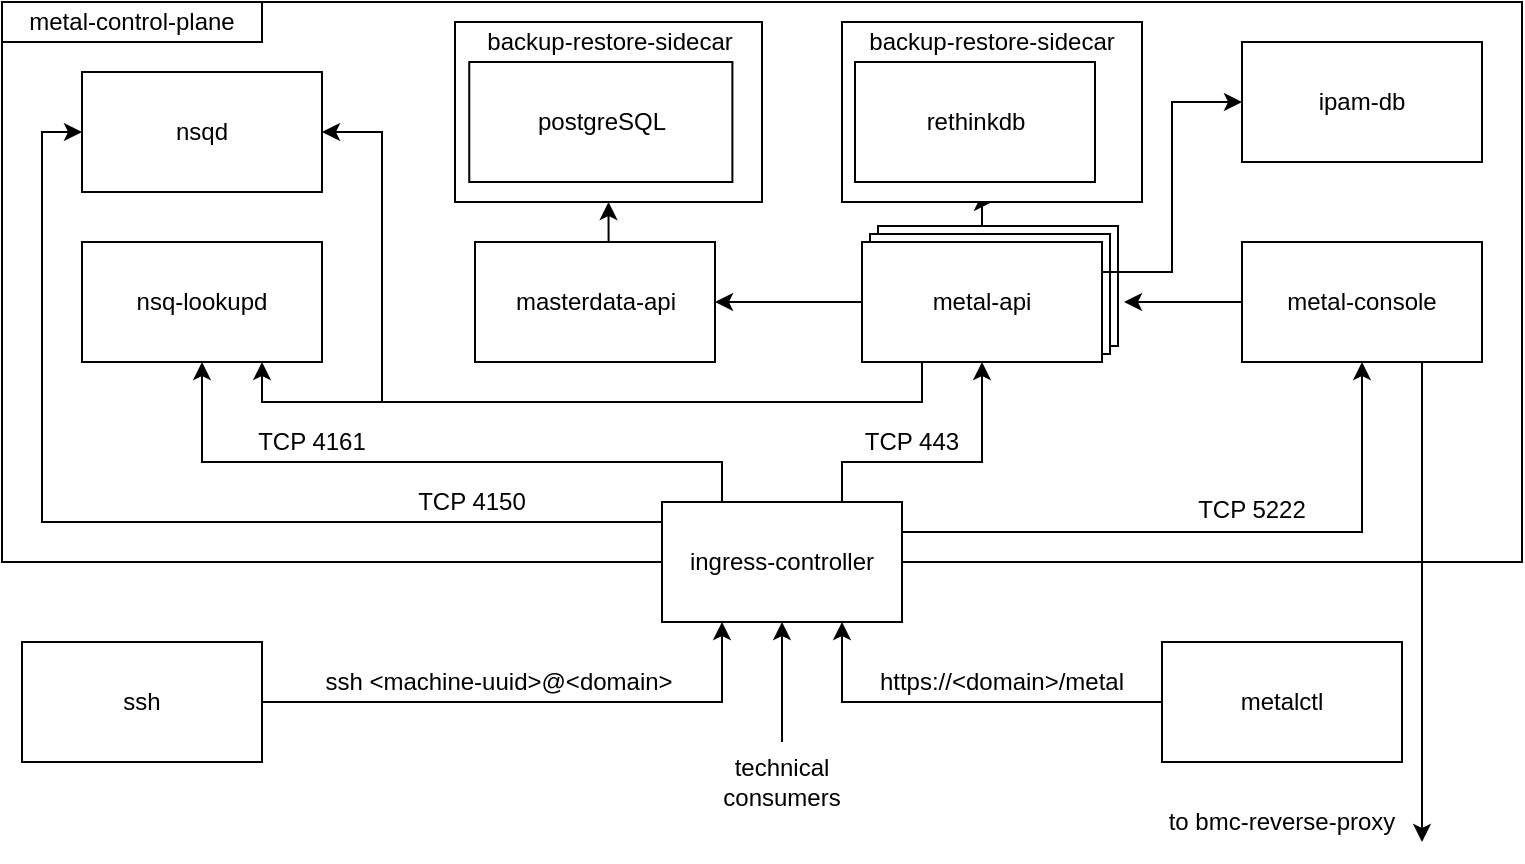 <mxfile pages="4">
    <diagram id="6hGFLwfOUW9BJ-s0fimq" name="metal-control-plane">
        <mxGraphModel dx="977" dy="477" grid="1" gridSize="10" guides="1" tooltips="1" connect="1" arrows="1" fold="1" page="1" pageScale="1" pageWidth="827" pageHeight="1169" math="0" shadow="0">
            <root>
                <mxCell id="0"/>
                <mxCell id="1" parent="0"/>
                <mxCell id="2" value="" style="rounded=0;whiteSpace=wrap;html=1;strokeColor=#000000;" parent="1" vertex="1">
                    <mxGeometry y="40" width="760" height="280" as="geometry"/>
                </mxCell>
                <mxCell id="3" value="metal-control-plane" style="text;html=1;strokeColor=#000000;fillColor=none;align=center;verticalAlign=middle;whiteSpace=wrap;rounded=0;" parent="1" vertex="1">
                    <mxGeometry y="40" width="130" height="20" as="geometry"/>
                </mxCell>
                <mxCell id="26" style="edgeStyle=orthogonalEdgeStyle;rounded=0;orthogonalLoop=1;jettySize=auto;html=1;exitX=0;exitY=0.5;exitDx=0;exitDy=0;entryX=1;entryY=0.5;entryDx=0;entryDy=0;" parent="1" source="4" target="9" edge="1">
                    <mxGeometry relative="1" as="geometry"/>
                </mxCell>
                <mxCell id="28" style="edgeStyle=orthogonalEdgeStyle;rounded=0;orthogonalLoop=1;jettySize=auto;html=1;entryX=0.5;entryY=1;entryDx=0;entryDy=0;" parent="1" source="4" target="13" edge="1">
                    <mxGeometry relative="1" as="geometry"/>
                </mxCell>
                <mxCell id="53" style="edgeStyle=orthogonalEdgeStyle;rounded=0;orthogonalLoop=1;jettySize=auto;html=1;exitX=0.25;exitY=1;exitDx=0;exitDy=0;entryX=0.75;entryY=1;entryDx=0;entryDy=0;" parent="1" source="4" target="8" edge="1">
                    <mxGeometry relative="1" as="geometry"/>
                </mxCell>
                <mxCell id="54" style="edgeStyle=orthogonalEdgeStyle;rounded=0;orthogonalLoop=1;jettySize=auto;html=1;exitX=0.25;exitY=1;exitDx=0;exitDy=0;entryX=1;entryY=0.5;entryDx=0;entryDy=0;" parent="1" source="4" target="7" edge="1">
                    <mxGeometry relative="1" as="geometry">
                        <Array as="points">
                            <mxPoint x="460" y="240"/>
                            <mxPoint x="190" y="240"/>
                            <mxPoint x="190" y="105"/>
                        </Array>
                    </mxGeometry>
                </mxCell>
                <mxCell id="7" value="nsqd" style="rounded=0;whiteSpace=wrap;html=1;strokeColor=#000000;" parent="1" vertex="1">
                    <mxGeometry x="40" y="75" width="120" height="60" as="geometry"/>
                </mxCell>
                <mxCell id="8" value="nsq-lookupd" style="rounded=0;whiteSpace=wrap;html=1;strokeColor=#000000;" parent="1" vertex="1">
                    <mxGeometry x="40" y="160" width="120" height="60" as="geometry"/>
                </mxCell>
                <mxCell id="27" style="edgeStyle=orthogonalEdgeStyle;rounded=0;orthogonalLoop=1;jettySize=auto;html=1;exitX=0.5;exitY=0;exitDx=0;exitDy=0;entryX=0.5;entryY=1;entryDx=0;entryDy=0;" parent="1" source="9" target="15" edge="1">
                    <mxGeometry relative="1" as="geometry"/>
                </mxCell>
                <mxCell id="9" value="masterdata-api" style="rounded=0;whiteSpace=wrap;html=1;strokeColor=#000000;" parent="1" vertex="1">
                    <mxGeometry x="236.5" y="160" width="120" height="60" as="geometry"/>
                </mxCell>
                <mxCell id="29" style="edgeStyle=orthogonalEdgeStyle;rounded=0;orthogonalLoop=1;jettySize=auto;html=1;" parent="1" source="11" edge="1">
                    <mxGeometry relative="1" as="geometry">
                        <mxPoint x="561" y="190" as="targetPoint"/>
                    </mxGeometry>
                </mxCell>
                <mxCell id="43" style="edgeStyle=orthogonalEdgeStyle;rounded=0;orthogonalLoop=1;jettySize=auto;html=1;exitX=0.75;exitY=1;exitDx=0;exitDy=0;" parent="1" source="11" edge="1">
                    <mxGeometry relative="1" as="geometry">
                        <mxPoint x="710" y="460" as="targetPoint"/>
                    </mxGeometry>
                </mxCell>
                <mxCell id="11" value="metal-console" style="rounded=0;whiteSpace=wrap;html=1;strokeColor=#000000;" parent="1" vertex="1">
                    <mxGeometry x="620" y="160" width="120" height="60" as="geometry"/>
                </mxCell>
                <mxCell id="18" value="" style="group" parent="1" vertex="1" connectable="0">
                    <mxGeometry x="420" y="60" width="150" height="90" as="geometry"/>
                </mxCell>
                <mxCell id="13" value="" style="rounded=0;whiteSpace=wrap;html=1;strokeColor=#000000;" parent="18" vertex="1">
                    <mxGeometry y="-10" width="150" height="90" as="geometry"/>
                </mxCell>
                <mxCell id="14" value="backup-restore-sidecar" style="text;html=1;strokeColor=none;fillColor=none;align=center;verticalAlign=middle;whiteSpace=wrap;rounded=0;" parent="18" vertex="1">
                    <mxGeometry y="-10" width="150" height="20" as="geometry"/>
                </mxCell>
                <mxCell id="5" value="rethinkdb" style="rounded=0;whiteSpace=wrap;html=1;strokeColor=#000000;" parent="18" vertex="1">
                    <mxGeometry x="6.5" y="10" width="120" height="60" as="geometry"/>
                </mxCell>
                <mxCell id="19" value="" style="group" parent="1" vertex="1" connectable="0">
                    <mxGeometry x="226.5" y="60" width="153.5" height="90" as="geometry"/>
                </mxCell>
                <mxCell id="15" value="" style="rounded=0;whiteSpace=wrap;html=1;strokeColor=#000000;" parent="19" vertex="1">
                    <mxGeometry y="-10" width="153.5" height="90" as="geometry"/>
                </mxCell>
                <mxCell id="16" value="backup-restore-sidecar" style="text;html=1;strokeColor=none;fillColor=none;align=center;verticalAlign=middle;whiteSpace=wrap;rounded=0;" parent="19" vertex="1">
                    <mxGeometry y="-10" width="153.5" height="20" as="geometry"/>
                </mxCell>
                <mxCell id="17" value="postgreSQL" style="rounded=0;whiteSpace=wrap;html=1;strokeColor=#000000;" parent="19" vertex="1">
                    <mxGeometry x="7.127" y="10" width="131.571" height="60" as="geometry"/>
                </mxCell>
                <mxCell id="25" style="edgeStyle=orthogonalEdgeStyle;rounded=0;orthogonalLoop=1;jettySize=auto;html=1;entryX=0;entryY=0.5;entryDx=0;entryDy=0;" parent="1" source="20" target="7" edge="1">
                    <mxGeometry relative="1" as="geometry">
                        <Array as="points">
                            <mxPoint x="20" y="300"/>
                            <mxPoint x="20" y="105"/>
                        </Array>
                    </mxGeometry>
                </mxCell>
                <mxCell id="31" style="edgeStyle=orthogonalEdgeStyle;rounded=0;orthogonalLoop=1;jettySize=auto;html=1;exitX=0.25;exitY=0;exitDx=0;exitDy=0;entryX=0.5;entryY=1;entryDx=0;entryDy=0;" parent="1" source="20" target="8" edge="1">
                    <mxGeometry relative="1" as="geometry">
                        <Array as="points">
                            <mxPoint x="360" y="270"/>
                            <mxPoint x="100" y="270"/>
                        </Array>
                    </mxGeometry>
                </mxCell>
                <mxCell id="32" style="edgeStyle=orthogonalEdgeStyle;rounded=0;orthogonalLoop=1;jettySize=auto;html=1;exitX=1;exitY=0.25;exitDx=0;exitDy=0;entryX=0.5;entryY=1;entryDx=0;entryDy=0;" parent="1" source="20" target="11" edge="1">
                    <mxGeometry relative="1" as="geometry">
                        <Array as="points">
                            <mxPoint x="680" y="305"/>
                        </Array>
                    </mxGeometry>
                </mxCell>
                <mxCell id="61" style="edgeStyle=orthogonalEdgeStyle;rounded=0;orthogonalLoop=1;jettySize=auto;html=1;exitX=0.75;exitY=0;exitDx=0;exitDy=0;" parent="1" source="20" target="4" edge="1">
                    <mxGeometry relative="1" as="geometry">
                        <Array as="points">
                            <mxPoint x="420" y="270"/>
                            <mxPoint x="490" y="270"/>
                        </Array>
                    </mxGeometry>
                </mxCell>
                <mxCell id="20" value="ingress-controller" style="rounded=0;whiteSpace=wrap;html=1;strokeColor=#000000;" parent="1" vertex="1">
                    <mxGeometry x="330" y="290" width="120" height="60" as="geometry"/>
                </mxCell>
                <mxCell id="37" style="edgeStyle=orthogonalEdgeStyle;rounded=0;orthogonalLoop=1;jettySize=auto;html=1;entryX=0.75;entryY=1;entryDx=0;entryDy=0;" parent="1" source="35" target="20" edge="1">
                    <mxGeometry relative="1" as="geometry"/>
                </mxCell>
                <mxCell id="35" value="metalctl" style="rounded=0;whiteSpace=wrap;html=1;strokeColor=#000000;" parent="1" vertex="1">
                    <mxGeometry x="580" y="360" width="120" height="60" as="geometry"/>
                </mxCell>
                <mxCell id="42" style="edgeStyle=orthogonalEdgeStyle;rounded=0;orthogonalLoop=1;jettySize=auto;html=1;entryX=0.5;entryY=1;entryDx=0;entryDy=0;" parent="1" source="39" target="20" edge="1">
                    <mxGeometry relative="1" as="geometry"/>
                </mxCell>
                <mxCell id="39" value="technical consumers" style="text;html=1;strokeColor=none;fillColor=none;align=center;verticalAlign=middle;whiteSpace=wrap;rounded=0;" parent="1" vertex="1">
                    <mxGeometry x="350" y="410" width="80" height="40" as="geometry"/>
                </mxCell>
                <mxCell id="44" value="to bmc-reverse-proxy" style="text;html=1;strokeColor=none;fillColor=none;align=center;verticalAlign=middle;whiteSpace=wrap;rounded=0;" parent="1" vertex="1">
                    <mxGeometry x="565" y="430" width="150" height="40" as="geometry"/>
                </mxCell>
                <mxCell id="45" value="TCP 4150" style="text;html=1;strokeColor=none;fillColor=none;align=center;verticalAlign=middle;whiteSpace=wrap;rounded=0;" parent="1" vertex="1">
                    <mxGeometry x="200" y="280" width="70" height="20" as="geometry"/>
                </mxCell>
                <mxCell id="48" value="TCP 4161" style="text;html=1;strokeColor=none;fillColor=none;align=center;verticalAlign=middle;whiteSpace=wrap;rounded=0;" parent="1" vertex="1">
                    <mxGeometry x="120" y="250" width="70" height="20" as="geometry"/>
                </mxCell>
                <mxCell id="49" value="TCP 443" style="text;html=1;strokeColor=none;fillColor=none;align=center;verticalAlign=middle;whiteSpace=wrap;rounded=0;" parent="1" vertex="1">
                    <mxGeometry x="420" y="250" width="70" height="20" as="geometry"/>
                </mxCell>
                <mxCell id="50" value="TCP 5222" style="text;html=1;strokeColor=none;fillColor=none;align=center;verticalAlign=middle;whiteSpace=wrap;rounded=0;" parent="1" vertex="1">
                    <mxGeometry x="590" y="284" width="70" height="20" as="geometry"/>
                </mxCell>
                <mxCell id="52" value="https://&amp;lt;domain&amp;gt;/metal" style="text;html=1;strokeColor=none;fillColor=none;align=center;verticalAlign=middle;whiteSpace=wrap;rounded=0;" parent="1" vertex="1">
                    <mxGeometry x="420" y="370" width="160" height="20" as="geometry"/>
                </mxCell>
                <mxCell id="58" value="metal-api" style="rounded=0;whiteSpace=wrap;html=1;strokeColor=#000000;" parent="1" vertex="1">
                    <mxGeometry x="438" y="152" width="120" height="60" as="geometry"/>
                </mxCell>
                <mxCell id="57" value="metal-api" style="rounded=0;whiteSpace=wrap;html=1;strokeColor=#000000;" parent="1" vertex="1">
                    <mxGeometry x="434" y="156" width="120" height="60" as="geometry"/>
                </mxCell>
                <mxCell id="66" style="edgeStyle=orthogonalEdgeStyle;rounded=0;orthogonalLoop=1;jettySize=auto;html=1;entryX=0;entryY=0.5;entryDx=0;entryDy=0;exitX=1;exitY=0.25;exitDx=0;exitDy=0;" edge="1" parent="1" source="4" target="65">
                    <mxGeometry relative="1" as="geometry"/>
                </mxCell>
                <mxCell id="4" value="metal-api" style="rounded=0;whiteSpace=wrap;html=1;strokeColor=#000000;" parent="1" vertex="1">
                    <mxGeometry x="430" y="160" width="120" height="60" as="geometry"/>
                </mxCell>
                <mxCell id="62" value="ssh &amp;lt;machine-uuid&amp;gt;@&amp;lt;domain&amp;gt;" style="text;html=1;strokeColor=none;fillColor=none;align=center;verticalAlign=middle;whiteSpace=wrap;rounded=0;" parent="1" vertex="1">
                    <mxGeometry x="140" y="370" width="217" height="20" as="geometry"/>
                </mxCell>
                <mxCell id="64" style="edgeStyle=orthogonalEdgeStyle;rounded=0;orthogonalLoop=1;jettySize=auto;html=1;entryX=0.25;entryY=1;entryDx=0;entryDy=0;" parent="1" source="63" target="20" edge="1">
                    <mxGeometry relative="1" as="geometry">
                        <mxPoint x="360" y="360" as="targetPoint"/>
                    </mxGeometry>
                </mxCell>
                <mxCell id="63" value="ssh" style="rounded=0;whiteSpace=wrap;html=1;strokeColor=#000000;" parent="1" vertex="1">
                    <mxGeometry x="10" y="360" width="120" height="60" as="geometry"/>
                </mxCell>
                <mxCell id="65" value="ipam-db" style="rounded=0;whiteSpace=wrap;html=1;strokeColor=#000000;" vertex="1" parent="1">
                    <mxGeometry x="620" y="60" width="120" height="60" as="geometry"/>
                </mxCell>
            </root>
        </mxGraphModel>
    </diagram>
    <diagram id="VyUhV91vSTbIGTij3O5A" name="partition">
        <mxGraphModel dx="1058" dy="566" grid="1" gridSize="10" guides="1" tooltips="1" connect="1" arrows="1" fold="1" page="1" pageScale="1" pageWidth="850" pageHeight="1100" math="0" shadow="0">
            <root>
                <mxCell id="ywvj-Q7v-2G2Xc7QTIPs-0"/>
                <mxCell id="ywvj-Q7v-2G2Xc7QTIPs-1" parent="ywvj-Q7v-2G2Xc7QTIPs-0"/>
                <mxCell id="RNizIJwNJn94aZfxMkWT-1" value="" style="group" parent="ywvj-Q7v-2G2Xc7QTIPs-1" vertex="1" connectable="0">
                    <mxGeometry x="70" y="70" width="750" height="400" as="geometry"/>
                </mxCell>
                <mxCell id="WANYojdtdZmS-SHt-bUm-0" value="" style="rounded=0;whiteSpace=wrap;html=1;strokeColor=#000000;" parent="RNizIJwNJn94aZfxMkWT-1" vertex="1">
                    <mxGeometry width="750" height="400" as="geometry"/>
                </mxCell>
                <mxCell id="WANYojdtdZmS-SHt-bUm-1" value="partition" style="text;html=1;strokeColor=#000000;fillColor=none;align=center;verticalAlign=middle;whiteSpace=wrap;rounded=0;" parent="RNizIJwNJn94aZfxMkWT-1" vertex="1">
                    <mxGeometry width="116.071" height="20" as="geometry"/>
                </mxCell>
                <mxCell id="jLyoH8peMiYaMSglB3xI-24" value="" style="rounded=0;whiteSpace=wrap;html=1;strokeColor=#000000;" parent="RNizIJwNJn94aZfxMkWT-1" vertex="1">
                    <mxGeometry x="40" y="60" width="194.29" height="224.211" as="geometry"/>
                </mxCell>
                <mxCell id="jLyoH8peMiYaMSglB3xI-47" value="" style="rounded=0;whiteSpace=wrap;html=1;strokeColor=#000000;" parent="RNizIJwNJn94aZfxMkWT-1" vertex="1">
                    <mxGeometry x="30" y="70" width="195.36" height="224.737" as="geometry"/>
                </mxCell>
                <mxCell id="jLyoH8peMiYaMSglB3xI-48" value="management server" style="text;html=1;strokeColor=#000000;fillColor=none;align=center;verticalAlign=middle;whiteSpace=wrap;rounded=0;" parent="RNizIJwNJn94aZfxMkWT-1" vertex="1">
                    <mxGeometry x="30" y="70" width="125" height="20" as="geometry"/>
                </mxCell>
                <mxCell id="jLyoH8peMiYaMSglB3xI-100" style="edgeStyle=orthogonalEdgeStyle;rounded=0;orthogonalLoop=1;jettySize=auto;html=1;exitX=0.5;exitY=1;exitDx=0;exitDy=0;entryX=0.5;entryY=0;entryDx=0;entryDy=0;" parent="RNizIJwNJn94aZfxMkWT-1" source="jLyoH8peMiYaMSglB3xI-49" target="jLyoH8peMiYaMSglB3xI-50" edge="1">
                    <mxGeometry relative="1" as="geometry"/>
                </mxCell>
                <mxCell id="jLyoH8peMiYaMSglB3xI-49" value="bmc-reverse-proxy" style="rounded=0;whiteSpace=wrap;html=1;strokeColor=#000000;" parent="RNizIJwNJn94aZfxMkWT-1" vertex="1">
                    <mxGeometry x="41.43" y="100" width="128.57" height="30" as="geometry"/>
                </mxCell>
                <mxCell id="jLyoH8peMiYaMSglB3xI-50" value="bmc-proxy" style="rounded=0;whiteSpace=wrap;html=1;strokeColor=#000000;" parent="RNizIJwNJn94aZfxMkWT-1" vertex="1">
                    <mxGeometry x="40" y="150" width="130" height="30" as="geometry"/>
                </mxCell>
                <mxCell id="jLyoH8peMiYaMSglB3xI-51" value="bmc-catcher" style="rounded=0;whiteSpace=wrap;html=1;strokeColor=#000000;" parent="RNizIJwNJn94aZfxMkWT-1" vertex="1">
                    <mxGeometry x="41.43" y="200" width="128.57" height="30" as="geometry"/>
                </mxCell>
                <mxCell id="jLyoH8peMiYaMSglB3xI-52" value="image-cache" style="rounded=0;whiteSpace=wrap;html=1;strokeColor=#000000;" parent="RNizIJwNJn94aZfxMkWT-1" vertex="1">
                    <mxGeometry x="41.43" y="254.211" width="128.57" height="30" as="geometry"/>
                </mxCell>
                <mxCell id="jLyoH8peMiYaMSglB3xI-72" value="" style="rounded=0;whiteSpace=wrap;html=1;strokeColor=#000000;" parent="RNizIJwNJn94aZfxMkWT-1" vertex="1">
                    <mxGeometry x="579.997" y="110" width="125" height="100" as="geometry"/>
                </mxCell>
                <mxCell id="jLyoH8peMiYaMSglB3xI-77" value="" style="group" parent="RNizIJwNJn94aZfxMkWT-1" vertex="1" connectable="0">
                    <mxGeometry x="321.429" y="10" width="130" height="170" as="geometry"/>
                </mxCell>
                <mxCell id="RNizIJwNJn94aZfxMkWT-2" value="" style="rounded=0;whiteSpace=wrap;html=1;strokeColor=#000000;" parent="jLyoH8peMiYaMSglB3xI-77" vertex="1">
                    <mxGeometry width="130" height="170" as="geometry"/>
                </mxCell>
                <mxCell id="RNizIJwNJn94aZfxMkWT-3" value="leaf 01" style="text;html=1;strokeColor=#000000;fillColor=none;align=center;verticalAlign=middle;whiteSpace=wrap;rounded=0;" parent="jLyoH8peMiYaMSglB3xI-77" vertex="1">
                    <mxGeometry width="71.429" height="20" as="geometry"/>
                </mxCell>
                <mxCell id="jLyoH8peMiYaMSglB3xI-0" value="metal-core" style="rounded=0;whiteSpace=wrap;html=1;strokeColor=#000000;" parent="jLyoH8peMiYaMSglB3xI-77" vertex="1">
                    <mxGeometry x="8.929" y="30" width="107.143" height="60" as="geometry"/>
                </mxCell>
                <mxCell id="jLyoH8peMiYaMSglB3xI-2" value="pixiecore" style="rounded=0;whiteSpace=wrap;html=1;strokeColor=#000000;" parent="jLyoH8peMiYaMSglB3xI-77" vertex="1">
                    <mxGeometry x="8.929" y="100" width="107.143" height="60" as="geometry"/>
                </mxCell>
                <mxCell id="jLyoH8peMiYaMSglB3xI-78" value="" style="group" parent="RNizIJwNJn94aZfxMkWT-1" vertex="1" connectable="0">
                    <mxGeometry x="321.429" y="190" width="130" height="170" as="geometry"/>
                </mxCell>
                <mxCell id="jLyoH8peMiYaMSglB3xI-7" value="" style="rounded=0;whiteSpace=wrap;html=1;strokeColor=#000000;" parent="jLyoH8peMiYaMSglB3xI-78" vertex="1">
                    <mxGeometry width="130" height="170" as="geometry"/>
                </mxCell>
                <mxCell id="jLyoH8peMiYaMSglB3xI-8" value="leaf 02" style="text;html=1;strokeColor=#000000;fillColor=none;align=center;verticalAlign=middle;whiteSpace=wrap;rounded=0;" parent="jLyoH8peMiYaMSglB3xI-78" vertex="1">
                    <mxGeometry width="71.429" height="20" as="geometry"/>
                </mxCell>
                <mxCell id="jLyoH8peMiYaMSglB3xI-9" value="metal-core" style="rounded=0;whiteSpace=wrap;html=1;strokeColor=#000000;" parent="jLyoH8peMiYaMSglB3xI-78" vertex="1">
                    <mxGeometry x="8.929" y="30" width="107.143" height="60" as="geometry"/>
                </mxCell>
                <mxCell id="jLyoH8peMiYaMSglB3xI-10" value="pixiecore" style="rounded=0;whiteSpace=wrap;html=1;strokeColor=#000000;" parent="jLyoH8peMiYaMSglB3xI-78" vertex="1">
                    <mxGeometry x="8.929" y="100" width="107.143" height="60" as="geometry"/>
                </mxCell>
                <mxCell id="jLyoH8peMiYaMSglB3xI-79" value="" style="rounded=0;whiteSpace=wrap;html=1;strokeColor=#000000;" parent="ywvj-Q7v-2G2Xc7QTIPs-1" vertex="1">
                    <mxGeometry x="660" y="190" width="140" height="100" as="geometry"/>
                </mxCell>
                <mxCell id="jLyoH8peMiYaMSglB3xI-81" value="metal-hammer" style="rounded=0;whiteSpace=wrap;html=1;strokeColor=#000000;" parent="ywvj-Q7v-2G2Xc7QTIPs-1" vertex="1">
                    <mxGeometry x="670" y="220" width="120" height="60" as="geometry"/>
                </mxCell>
                <mxCell id="jLyoH8peMiYaMSglB3xI-82" value="" style="rounded=0;whiteSpace=wrap;html=1;strokeColor=#000000;" parent="ywvj-Q7v-2G2Xc7QTIPs-1" vertex="1">
                    <mxGeometry x="670" y="200" width="140" height="100" as="geometry"/>
                </mxCell>
                <mxCell id="jLyoH8peMiYaMSglB3xI-83" value="machine" style="text;html=1;strokeColor=#000000;fillColor=none;align=center;verticalAlign=middle;whiteSpace=wrap;rounded=0;" parent="ywvj-Q7v-2G2Xc7QTIPs-1" vertex="1">
                    <mxGeometry x="670" y="200" width="80" height="20" as="geometry"/>
                </mxCell>
                <mxCell id="jLyoH8peMiYaMSglB3xI-94" style="edgeStyle=orthogonalEdgeStyle;rounded=0;orthogonalLoop=1;jettySize=auto;html=1;exitX=0;exitY=0.25;exitDx=0;exitDy=0;entryX=1;entryY=0.5;entryDx=0;entryDy=0;" parent="ywvj-Q7v-2G2Xc7QTIPs-1" source="jLyoH8peMiYaMSglB3xI-84" target="jLyoH8peMiYaMSglB3xI-0" edge="1">
                    <mxGeometry relative="1" as="geometry"/>
                </mxCell>
                <mxCell id="jLyoH8peMiYaMSglB3xI-96" style="edgeStyle=orthogonalEdgeStyle;rounded=0;orthogonalLoop=1;jettySize=auto;html=1;exitX=0;exitY=0.5;exitDx=0;exitDy=0;" parent="ywvj-Q7v-2G2Xc7QTIPs-1" source="jLyoH8peMiYaMSglB3xI-84" edge="1">
                    <mxGeometry relative="1" as="geometry">
                        <mxPoint x="508" y="210" as="targetPoint"/>
                        <Array as="points">
                            <mxPoint x="570" y="260"/>
                            <mxPoint x="570" y="210"/>
                        </Array>
                    </mxGeometry>
                </mxCell>
                <mxCell id="jLyoH8peMiYaMSglB3xI-101" style="edgeStyle=orthogonalEdgeStyle;rounded=0;orthogonalLoop=1;jettySize=auto;html=1;entryX=0.5;entryY=1;entryDx=0;entryDy=0;exitX=0.75;exitY=1;exitDx=0;exitDy=0;" parent="ywvj-Q7v-2G2Xc7QTIPs-1" source="jLyoH8peMiYaMSglB3xI-84" target="jLyoH8peMiYaMSglB3xI-52" edge="1">
                    <mxGeometry relative="1" as="geometry">
                        <mxPoint x="740" y="350" as="sourcePoint"/>
                        <Array as="points">
                            <mxPoint x="770" y="460"/>
                            <mxPoint x="176" y="460"/>
                        </Array>
                    </mxGeometry>
                </mxCell>
                <mxCell id="jLyoH8peMiYaMSglB3xI-106" style="edgeStyle=orthogonalEdgeStyle;rounded=0;orthogonalLoop=1;jettySize=auto;html=1;exitX=0;exitY=0.75;exitDx=0;exitDy=0;entryX=1;entryY=0.5;entryDx=0;entryDy=0;dashed=1;" parent="ywvj-Q7v-2G2Xc7QTIPs-1" source="jLyoH8peMiYaMSglB3xI-84" target="jLyoH8peMiYaMSglB3xI-9" edge="1">
                    <mxGeometry relative="1" as="geometry">
                        <Array as="points">
                            <mxPoint x="570" y="275"/>
                            <mxPoint x="570" y="320"/>
                        </Array>
                    </mxGeometry>
                </mxCell>
                <mxCell id="jLyoH8peMiYaMSglB3xI-107" style="edgeStyle=orthogonalEdgeStyle;rounded=0;orthogonalLoop=1;jettySize=auto;html=1;exitX=0;exitY=0.75;exitDx=0;exitDy=0;entryX=1;entryY=0.5;entryDx=0;entryDy=0;dashed=1;" parent="ywvj-Q7v-2G2Xc7QTIPs-1" source="jLyoH8peMiYaMSglB3xI-84" target="jLyoH8peMiYaMSglB3xI-10" edge="1">
                    <mxGeometry relative="1" as="geometry"/>
                </mxCell>
                <mxCell id="jLyoH8peMiYaMSglB3xI-84" value="metal-hammer" style="rounded=0;whiteSpace=wrap;html=1;strokeColor=#000000;" parent="ywvj-Q7v-2G2Xc7QTIPs-1" vertex="1">
                    <mxGeometry x="680" y="230" width="120" height="60" as="geometry"/>
                </mxCell>
                <mxCell id="jLyoH8peMiYaMSglB3xI-91" value="to metal-api" style="text;html=1;strokeColor=none;fillColor=none;align=center;verticalAlign=middle;whiteSpace=wrap;rounded=0;" parent="ywvj-Q7v-2G2Xc7QTIPs-1" vertex="1">
                    <mxGeometry x="330" y="20" width="80" height="20" as="geometry"/>
                </mxCell>
                <mxCell id="jLyoH8peMiYaMSglB3xI-92" style="edgeStyle=orthogonalEdgeStyle;rounded=0;orthogonalLoop=1;jettySize=auto;html=1;exitX=0;exitY=0.5;exitDx=0;exitDy=0;entryX=0.25;entryY=1;entryDx=0;entryDy=0;" parent="ywvj-Q7v-2G2Xc7QTIPs-1" source="jLyoH8peMiYaMSglB3xI-0" target="jLyoH8peMiYaMSglB3xI-91" edge="1">
                    <mxGeometry relative="1" as="geometry"/>
                </mxCell>
                <mxCell id="jLyoH8peMiYaMSglB3xI-93" style="edgeStyle=orthogonalEdgeStyle;rounded=0;orthogonalLoop=1;jettySize=auto;html=1;exitX=0;exitY=0.5;exitDx=0;exitDy=0;entryX=0.5;entryY=1;entryDx=0;entryDy=0;" parent="ywvj-Q7v-2G2Xc7QTIPs-1" source="jLyoH8peMiYaMSglB3xI-9" target="jLyoH8peMiYaMSglB3xI-91" edge="1">
                    <mxGeometry relative="1" as="geometry">
                        <mxPoint x="360" y="40" as="targetPoint"/>
                    </mxGeometry>
                </mxCell>
                <mxCell id="jLyoH8peMiYaMSglB3xI-99" style="edgeStyle=orthogonalEdgeStyle;rounded=0;orthogonalLoop=1;jettySize=auto;html=1;exitX=0.5;exitY=1;exitDx=0;exitDy=0;entryX=1;entryY=0.5;entryDx=0;entryDy=0;" parent="ywvj-Q7v-2G2Xc7QTIPs-1" source="jLyoH8peMiYaMSglB3xI-98" target="jLyoH8peMiYaMSglB3xI-49" edge="1">
                    <mxGeometry relative="1" as="geometry"/>
                </mxCell>
                <mxCell id="jLyoH8peMiYaMSglB3xI-98" value="metal-console" style="text;html=1;strokeColor=none;fillColor=none;align=center;verticalAlign=middle;whiteSpace=wrap;rounded=0;" parent="ywvj-Q7v-2G2Xc7QTIPs-1" vertex="1">
                    <mxGeometry x="220" y="20" width="90" height="20" as="geometry"/>
                </mxCell>
                <mxCell id="jLyoH8peMiYaMSglB3xI-102" value="public image store" style="text;html=1;strokeColor=none;fillColor=none;align=center;verticalAlign=middle;whiteSpace=wrap;rounded=0;" parent="ywvj-Q7v-2G2Xc7QTIPs-1" vertex="1">
                    <mxGeometry y="10" width="90" height="40" as="geometry"/>
                </mxCell>
                <mxCell id="jLyoH8peMiYaMSglB3xI-103" style="edgeStyle=orthogonalEdgeStyle;rounded=0;orthogonalLoop=1;jettySize=auto;html=1;exitX=0;exitY=0.5;exitDx=0;exitDy=0;entryX=0.5;entryY=1;entryDx=0;entryDy=0;" parent="ywvj-Q7v-2G2Xc7QTIPs-1" source="jLyoH8peMiYaMSglB3xI-52" target="jLyoH8peMiYaMSglB3xI-102" edge="1">
                    <mxGeometry relative="1" as="geometry"/>
                </mxCell>
                <mxCell id="jLyoH8peMiYaMSglB3xI-104" style="edgeStyle=orthogonalEdgeStyle;rounded=0;orthogonalLoop=1;jettySize=auto;html=1;exitX=1;exitY=0.5;exitDx=0;exitDy=0;" parent="ywvj-Q7v-2G2Xc7QTIPs-1" source="jLyoH8peMiYaMSglB3xI-50" edge="1">
                    <mxGeometry relative="1" as="geometry">
                        <mxPoint x="740" y="290" as="targetPoint"/>
                        <Array as="points">
                            <mxPoint x="330" y="235"/>
                            <mxPoint x="330" y="450"/>
                            <mxPoint x="740" y="450"/>
                        </Array>
                    </mxGeometry>
                </mxCell>
                <mxCell id="jLyoH8peMiYaMSglB3xI-105" style="edgeStyle=orthogonalEdgeStyle;rounded=0;orthogonalLoop=1;jettySize=auto;html=1;exitX=1;exitY=0.5;exitDx=0;exitDy=0;entryX=0.25;entryY=1;entryDx=0;entryDy=0;" parent="ywvj-Q7v-2G2Xc7QTIPs-1" source="jLyoH8peMiYaMSglB3xI-51" target="jLyoH8peMiYaMSglB3xI-84" edge="1">
                    <mxGeometry relative="1" as="geometry">
                        <Array as="points">
                            <mxPoint x="320" y="285"/>
                            <mxPoint x="320" y="440"/>
                            <mxPoint x="710" y="440"/>
                        </Array>
                    </mxGeometry>
                </mxCell>
            </root>
        </mxGraphModel>
    </diagram>
    <diagram id="Hn-sec0ZUFem5Dy0r5rS" name="stack">
        <mxGraphModel dx="1058" dy="566" grid="1" gridSize="10" guides="1" tooltips="1" connect="1" arrows="1" fold="1" page="1" pageScale="1" pageWidth="850" pageHeight="1100" math="0" shadow="0">
            <root>
                <mxCell id="U2-aph71bNiYgAWNrc4_-0"/>
                <mxCell id="U2-aph71bNiYgAWNrc4_-1" parent="U2-aph71bNiYgAWNrc4_-0"/>
                <mxCell id="n2IQy2kSPn2QEERRhZmL-0" value="" style="rounded=0;whiteSpace=wrap;html=1;strokeColor=#000000;" vertex="1" parent="U2-aph71bNiYgAWNrc4_-1">
                    <mxGeometry x="250" y="40" width="320" height="110" as="geometry"/>
                </mxCell>
                <mxCell id="n2IQy2kSPn2QEERRhZmL-1" value="metal-control-plane" style="text;html=1;strokeColor=#000000;fillColor=none;align=center;verticalAlign=middle;whiteSpace=wrap;rounded=0;" vertex="1" parent="U2-aph71bNiYgAWNrc4_-1">
                    <mxGeometry x="250" y="40" width="130" height="20" as="geometry"/>
                </mxCell>
                <mxCell id="ZgkB_sveHMkoZWatFV5j-0" value="metal-api / nsq" style="rounded=0;whiteSpace=wrap;html=1;strokeColor=#000000;" vertex="1" parent="U2-aph71bNiYgAWNrc4_-1">
                    <mxGeometry x="280" y="80" width="120" height="60" as="geometry"/>
                </mxCell>
                <mxCell id="ZgkB_sveHMkoZWatFV5j-1" value="" style="rounded=0;whiteSpace=wrap;html=1;strokeColor=#000000;" vertex="1" parent="U2-aph71bNiYgAWNrc4_-1">
                    <mxGeometry x="200" y="220" width="150" height="180" as="geometry"/>
                </mxCell>
                <mxCell id="ZgkB_sveHMkoZWatFV5j-2" value="partition" style="text;html=1;strokeColor=#000000;fillColor=none;align=center;verticalAlign=middle;whiteSpace=wrap;rounded=0;" vertex="1" parent="U2-aph71bNiYgAWNrc4_-1">
                    <mxGeometry x="200" y="220" width="130" height="20" as="geometry"/>
                </mxCell>
                <mxCell id="zXk-ye4kIf2SyK7WKDm_-8" style="edgeStyle=orthogonalEdgeStyle;rounded=0;orthogonalLoop=1;jettySize=auto;html=1;exitX=1;exitY=0.5;exitDx=0;exitDy=0;entryX=0.25;entryY=1;entryDx=0;entryDy=0;fillColor=#008a00;strokeColor=#005700;" edge="1" parent="U2-aph71bNiYgAWNrc4_-1" source="ZgkB_sveHMkoZWatFV5j-3" target="ZgkB_sveHMkoZWatFV5j-0">
                    <mxGeometry relative="1" as="geometry">
                        <Array as="points">
                            <mxPoint x="360" y="290"/>
                            <mxPoint x="360" y="200"/>
                            <mxPoint x="310" y="200"/>
                        </Array>
                    </mxGeometry>
                </mxCell>
                <mxCell id="ZgkB_sveHMkoZWatFV5j-3" value="metal-core" style="rounded=0;whiteSpace=wrap;html=1;strokeColor=#000000;" vertex="1" parent="U2-aph71bNiYgAWNrc4_-1">
                    <mxGeometry x="215" y="260" width="120" height="60" as="geometry"/>
                </mxCell>
                <mxCell id="zXk-ye4kIf2SyK7WKDm_-11" style="edgeStyle=orthogonalEdgeStyle;rounded=0;orthogonalLoop=1;jettySize=auto;html=1;exitX=0;exitY=0.5;exitDx=0;exitDy=0;entryX=1;entryY=0.5;entryDx=0;entryDy=0;" edge="1" parent="U2-aph71bNiYgAWNrc4_-1" source="ZgkB_sveHMkoZWatFV5j-4" target="ZgkB_sveHMkoZWatFV5j-0">
                    <mxGeometry relative="1" as="geometry"/>
                </mxCell>
                <mxCell id="zXk-ye4kIf2SyK7WKDm_-14" style="edgeStyle=orthogonalEdgeStyle;rounded=0;orthogonalLoop=1;jettySize=auto;html=1;exitX=0.25;exitY=1;exitDx=0;exitDy=0;entryX=1;entryY=0.5;entryDx=0;entryDy=0;fillColor=#a20025;strokeColor=#6F0000;" edge="1" parent="U2-aph71bNiYgAWNrc4_-1" source="ZgkB_sveHMkoZWatFV5j-4" target="ZgkB_sveHMkoZWatFV5j-5">
                    <mxGeometry relative="1" as="geometry">
                        <Array as="points">
                            <mxPoint x="450" y="210"/>
                            <mxPoint x="380" y="210"/>
                            <mxPoint x="380" y="360"/>
                        </Array>
                    </mxGeometry>
                </mxCell>
                <mxCell id="ZgkB_sveHMkoZWatFV5j-4" value="metal-console" style="rounded=0;whiteSpace=wrap;html=1;strokeColor=#000000;" vertex="1" parent="U2-aph71bNiYgAWNrc4_-1">
                    <mxGeometry x="420" y="80" width="120" height="60" as="geometry"/>
                </mxCell>
                <mxCell id="ZgkB_sveHMkoZWatFV5j-5" value="bmc-reverse-proxy" style="rounded=0;whiteSpace=wrap;html=1;strokeColor=#000000;" vertex="1" parent="U2-aph71bNiYgAWNrc4_-1">
                    <mxGeometry x="215" y="330" width="120" height="60" as="geometry"/>
                </mxCell>
                <mxCell id="zXk-ye4kIf2SyK7WKDm_-0" value="" style="rounded=0;whiteSpace=wrap;html=1;strokeColor=#000000;" vertex="1" parent="U2-aph71bNiYgAWNrc4_-1">
                    <mxGeometry x="390" y="220" width="150" height="180" as="geometry"/>
                </mxCell>
                <mxCell id="zXk-ye4kIf2SyK7WKDm_-1" value="partition" style="text;html=1;strokeColor=#000000;fillColor=none;align=center;verticalAlign=middle;whiteSpace=wrap;rounded=0;" vertex="1" parent="U2-aph71bNiYgAWNrc4_-1">
                    <mxGeometry x="390" y="220" width="130" height="20" as="geometry"/>
                </mxCell>
                <mxCell id="zXk-ye4kIf2SyK7WKDm_-9" style="edgeStyle=orthogonalEdgeStyle;rounded=0;orthogonalLoop=1;jettySize=auto;html=1;entryX=0.5;entryY=1;entryDx=0;entryDy=0;fillColor=#008a00;strokeColor=#005700;" edge="1" parent="U2-aph71bNiYgAWNrc4_-1" source="zXk-ye4kIf2SyK7WKDm_-2" target="ZgkB_sveHMkoZWatFV5j-0">
                    <mxGeometry relative="1" as="geometry">
                        <Array as="points">
                            <mxPoint x="370" y="290"/>
                            <mxPoint x="370" y="180"/>
                            <mxPoint x="340" y="180"/>
                        </Array>
                    </mxGeometry>
                </mxCell>
                <mxCell id="zXk-ye4kIf2SyK7WKDm_-2" value="metal-core" style="rounded=0;whiteSpace=wrap;html=1;strokeColor=#000000;" vertex="1" parent="U2-aph71bNiYgAWNrc4_-1">
                    <mxGeometry x="405" y="260" width="120" height="60" as="geometry"/>
                </mxCell>
                <mxCell id="zXk-ye4kIf2SyK7WKDm_-3" value="bmc-reverse-proxy" style="rounded=0;whiteSpace=wrap;html=1;strokeColor=#000000;" vertex="1" parent="U2-aph71bNiYgAWNrc4_-1">
                    <mxGeometry x="405" y="330" width="120" height="60" as="geometry"/>
                </mxCell>
                <mxCell id="zXk-ye4kIf2SyK7WKDm_-4" value="" style="rounded=0;whiteSpace=wrap;html=1;strokeColor=#000000;" vertex="1" parent="U2-aph71bNiYgAWNrc4_-1">
                    <mxGeometry x="580" y="220" width="150" height="180" as="geometry"/>
                </mxCell>
                <mxCell id="zXk-ye4kIf2SyK7WKDm_-5" value="partition" style="text;html=1;strokeColor=#000000;fillColor=none;align=center;verticalAlign=middle;whiteSpace=wrap;rounded=0;" vertex="1" parent="U2-aph71bNiYgAWNrc4_-1">
                    <mxGeometry x="580" y="220" width="130" height="20" as="geometry"/>
                </mxCell>
                <mxCell id="zXk-ye4kIf2SyK7WKDm_-10" style="edgeStyle=orthogonalEdgeStyle;rounded=0;orthogonalLoop=1;jettySize=auto;html=1;entryX=0.75;entryY=1;entryDx=0;entryDy=0;fillColor=#008a00;strokeColor=#005700;" edge="1" parent="U2-aph71bNiYgAWNrc4_-1" source="zXk-ye4kIf2SyK7WKDm_-6" target="ZgkB_sveHMkoZWatFV5j-0">
                    <mxGeometry relative="1" as="geometry">
                        <mxPoint x="390" y="160" as="targetPoint"/>
                        <Array as="points">
                            <mxPoint x="570" y="290"/>
                            <mxPoint x="570" y="170"/>
                            <mxPoint x="370" y="170"/>
                        </Array>
                    </mxGeometry>
                </mxCell>
                <mxCell id="zXk-ye4kIf2SyK7WKDm_-6" value="metal-core" style="rounded=0;whiteSpace=wrap;html=1;strokeColor=#000000;" vertex="1" parent="U2-aph71bNiYgAWNrc4_-1">
                    <mxGeometry x="595" y="260" width="120" height="60" as="geometry"/>
                </mxCell>
                <mxCell id="zXk-ye4kIf2SyK7WKDm_-7" value="bmc-reverse-proxy" style="rounded=0;whiteSpace=wrap;html=1;strokeColor=#000000;" vertex="1" parent="U2-aph71bNiYgAWNrc4_-1">
                    <mxGeometry x="595" y="330" width="120" height="60" as="geometry"/>
                </mxCell>
                <mxCell id="zXk-ye4kIf2SyK7WKDm_-12" style="edgeStyle=orthogonalEdgeStyle;rounded=0;orthogonalLoop=1;jettySize=auto;html=1;exitX=0.5;exitY=1;exitDx=0;exitDy=0;entryX=1;entryY=0.5;entryDx=0;entryDy=0;fillColor=#a20025;strokeColor=#6F0000;" edge="1" parent="U2-aph71bNiYgAWNrc4_-1" source="ZgkB_sveHMkoZWatFV5j-4" target="zXk-ye4kIf2SyK7WKDm_-3">
                    <mxGeometry relative="1" as="geometry">
                        <Array as="points">
                            <mxPoint x="480" y="200"/>
                            <mxPoint x="545" y="200"/>
                            <mxPoint x="545" y="360"/>
                        </Array>
                    </mxGeometry>
                </mxCell>
                <mxCell id="zXk-ye4kIf2SyK7WKDm_-13" style="edgeStyle=orthogonalEdgeStyle;rounded=0;orthogonalLoop=1;jettySize=auto;html=1;exitX=0.75;exitY=1;exitDx=0;exitDy=0;entryX=0;entryY=0.5;entryDx=0;entryDy=0;fillColor=#a20025;strokeColor=#6F0000;" edge="1" parent="U2-aph71bNiYgAWNrc4_-1" source="ZgkB_sveHMkoZWatFV5j-4" target="zXk-ye4kIf2SyK7WKDm_-7">
                    <mxGeometry relative="1" as="geometry">
                        <Array as="points">
                            <mxPoint x="510" y="190"/>
                            <mxPoint x="560" y="190"/>
                            <mxPoint x="560" y="360"/>
                        </Array>
                    </mxGeometry>
                </mxCell>
            </root>
        </mxGraphModel>
    </diagram>
    <diagram id="a6_nJs2CwEz5uSGWAHJH" name="boot sequence">
        <mxGraphModel dx="882" dy="472" grid="1" gridSize="10" guides="1" tooltips="1" connect="1" arrows="1" fold="1" page="1" pageScale="1" pageWidth="850" pageHeight="1100" math="0" shadow="0">
            <root>
                <mxCell id="XJTI1ORzcmVS8ecLJIW--0"/>
                <mxCell id="XJTI1ORzcmVS8ecLJIW--1" parent="XJTI1ORzcmVS8ecLJIW--0"/>
                <mxCell id="XJTI1ORzcmVS8ecLJIW--122" value="done" style="shape=umlFrame;whiteSpace=wrap;html=1;" vertex="1" parent="XJTI1ORzcmVS8ecLJIW--1">
                    <mxGeometry y="1130" width="740" height="100" as="geometry"/>
                </mxCell>
                <mxCell id="XJTI1ORzcmVS8ecLJIW--77" value="install" style="shape=umlFrame;whiteSpace=wrap;html=1;" vertex="1" parent="XJTI1ORzcmVS8ecLJIW--1">
                    <mxGeometry y="621" width="900" height="499" as="geometry"/>
                </mxCell>
                <mxCell id="XJTI1ORzcmVS8ecLJIW--79" value="wait" style="shape=umlFrame;whiteSpace=wrap;html=1;" vertex="1" parent="XJTI1ORzcmVS8ecLJIW--1">
                    <mxGeometry x="140" y="650" width="750" height="150" as="geometry"/>
                </mxCell>
                <mxCell id="XJTI1ORzcmVS8ecLJIW--69" value="register" style="shape=umlFrame;whiteSpace=wrap;html=1;" vertex="1" parent="XJTI1ORzcmVS8ecLJIW--1">
                    <mxGeometry y="510" width="740" height="100" as="geometry"/>
                </mxCell>
                <mxCell id="XJTI1ORzcmVS8ecLJIW--36" value="prepare" style="shape=umlFrame;whiteSpace=wrap;html=1;" vertex="1" parent="XJTI1ORzcmVS8ecLJIW--1">
                    <mxGeometry y="300" width="740" height="200" as="geometry"/>
                </mxCell>
                <mxCell id="XJTI1ORzcmVS8ecLJIW--35" value="pxe" style="shape=umlFrame;whiteSpace=wrap;html=1;" vertex="1" parent="XJTI1ORzcmVS8ecLJIW--1">
                    <mxGeometry y="90" width="740" height="200" as="geometry"/>
                </mxCell>
                <mxCell id="XJTI1ORzcmVS8ecLJIW--13" value="switch" style="shape=umlLifeline;perimeter=lifelinePerimeter;whiteSpace=wrap;html=1;container=1;collapsible=0;recursiveResize=0;outlineConnect=0;" vertex="1" parent="XJTI1ORzcmVS8ecLJIW--1">
                    <mxGeometry x="540" y="40" width="100" height="1200" as="geometry"/>
                </mxCell>
                <mxCell id="XJTI1ORzcmVS8ecLJIW--21" value="" style="html=1;points=[];perimeter=orthogonalPerimeter;" vertex="1" parent="XJTI1ORzcmVS8ecLJIW--13">
                    <mxGeometry x="160" y="121" width="10" height="50" as="geometry"/>
                </mxCell>
                <mxCell id="XJTI1ORzcmVS8ecLJIW--9" value="" style="shape=umlLifeline;participant=umlActor;perimeter=lifelinePerimeter;whiteSpace=wrap;html=1;container=1;collapsible=0;recursiveResize=0;verticalAlign=top;spacingTop=36;labelBackgroundColor=#ffffff;outlineConnect=0;" vertex="1" parent="XJTI1ORzcmVS8ecLJIW--1">
                    <mxGeometry x="800" y="40" width="20" height="1200" as="geometry"/>
                </mxCell>
                <mxCell id="XJTI1ORzcmVS8ecLJIW--14" value="metal-api" style="shape=umlLifeline;perimeter=lifelinePerimeter;whiteSpace=wrap;html=1;container=1;collapsible=0;recursiveResize=0;outlineConnect=0;" vertex="1" parent="XJTI1ORzcmVS8ecLJIW--1">
                    <mxGeometry x="660" y="40" width="100" height="1200" as="geometry"/>
                </mxCell>
                <mxCell id="XJTI1ORzcmVS8ecLJIW--83" value="" style="html=1;points=[];perimeter=orthogonalPerimeter;" vertex="1" parent="XJTI1ORzcmVS8ecLJIW--14">
                    <mxGeometry x="40" y="650" width="10" height="30" as="geometry"/>
                </mxCell>
                <mxCell id="XJTI1ORzcmVS8ecLJIW--89" value="" style="html=1;points=[];perimeter=orthogonalPerimeter;" vertex="1" parent="XJTI1ORzcmVS8ecLJIW--14">
                    <mxGeometry x="40" y="710" width="10" height="150" as="geometry"/>
                </mxCell>
                <mxCell id="XJTI1ORzcmVS8ecLJIW--90" value="dispatch" style="html=1;verticalAlign=bottom;endArrow=block;entryX=0;entryY=0;" edge="1" target="XJTI1ORzcmVS8ecLJIW--89" parent="XJTI1ORzcmVS8ecLJIW--14">
                    <mxGeometry relative="1" as="geometry">
                        <mxPoint x="-30" y="710" as="sourcePoint"/>
                    </mxGeometry>
                </mxCell>
                <mxCell id="XJTI1ORzcmVS8ecLJIW--96" value="success" style="html=1;verticalAlign=bottom;endArrow=block;" edge="1" parent="XJTI1ORzcmVS8ecLJIW--14" target="XJTI1ORzcmVS8ecLJIW--9">
                    <mxGeometry width="80" relative="1" as="geometry">
                        <mxPoint x="50" y="850" as="sourcePoint"/>
                        <mxPoint x="130" y="850" as="targetPoint"/>
                    </mxGeometry>
                </mxCell>
                <mxCell id="XJTI1ORzcmVS8ecLJIW--11" value="pixiecore" style="shape=umlLifeline;perimeter=lifelinePerimeter;whiteSpace=wrap;html=1;container=1;collapsible=0;recursiveResize=0;outlineConnect=0;" vertex="1" parent="XJTI1ORzcmVS8ecLJIW--1">
                    <mxGeometry x="300" y="40" width="100" height="1200" as="geometry"/>
                </mxCell>
                <mxCell id="XJTI1ORzcmVS8ecLJIW--30" value="" style="html=1;points=[];perimeter=orthogonalPerimeter;" vertex="1" parent="XJTI1ORzcmVS8ecLJIW--11">
                    <mxGeometry x="40" y="70" width="10" height="130" as="geometry"/>
                </mxCell>
                <mxCell id="XJTI1ORzcmVS8ecLJIW--12" value="metal-core" style="shape=umlLifeline;perimeter=lifelinePerimeter;whiteSpace=wrap;html=1;container=1;collapsible=0;recursiveResize=0;outlineConnect=0;" vertex="1" parent="XJTI1ORzcmVS8ecLJIW--1">
                    <mxGeometry x="420" y="40" width="100" height="1200" as="geometry"/>
                </mxCell>
                <mxCell id="XJTI1ORzcmVS8ecLJIW--18" value="" style="html=1;points=[];perimeter=orthogonalPerimeter;" vertex="1" parent="XJTI1ORzcmVS8ecLJIW--12">
                    <mxGeometry x="40" y="110" width="10" height="80" as="geometry"/>
                </mxCell>
                <mxCell id="XJTI1ORzcmVS8ecLJIW--112" value="" style="html=1;points=[];perimeter=orthogonalPerimeter;" vertex="1" parent="XJTI1ORzcmVS8ecLJIW--12">
                    <mxGeometry x="45" y="1042" width="10" height="20" as="geometry"/>
                </mxCell>
                <mxCell id="XJTI1ORzcmVS8ecLJIW--113" value="reconcile network" style="edgeStyle=orthogonalEdgeStyle;html=1;align=left;spacingLeft=2;endArrow=block;rounded=0;entryX=1;entryY=0;" edge="1" target="XJTI1ORzcmVS8ecLJIW--112" parent="XJTI1ORzcmVS8ecLJIW--12">
                    <mxGeometry relative="1" as="geometry">
                        <mxPoint x="50" y="1022" as="sourcePoint"/>
                        <Array as="points">
                            <mxPoint x="75" y="1022"/>
                        </Array>
                    </mxGeometry>
                </mxCell>
                <mxCell id="XJTI1ORzcmVS8ecLJIW--116" value="reconfigure switch" style="html=1;verticalAlign=bottom;endArrow=block;" edge="1" parent="XJTI1ORzcmVS8ecLJIW--12">
                    <mxGeometry width="80" relative="1" as="geometry">
                        <mxPoint x="50" y="1063" as="sourcePoint"/>
                        <mxPoint x="169.5" y="1063" as="targetPoint"/>
                    </mxGeometry>
                </mxCell>
                <mxCell id="XJTI1ORzcmVS8ecLJIW--44" value="metal-hammer" style="shape=umlLifeline;perimeter=lifelinePerimeter;whiteSpace=wrap;html=1;container=1;collapsible=0;recursiveResize=0;outlineConnect=0;" vertex="1" parent="XJTI1ORzcmVS8ecLJIW--1">
                    <mxGeometry x="180" y="40" width="100" height="1200" as="geometry"/>
                </mxCell>
                <mxCell id="XJTI1ORzcmVS8ecLJIW--57" value="ensure UEFI boot" style="html=1;verticalAlign=bottom;endArrow=block;rounded=0;" edge="1" parent="XJTI1ORzcmVS8ecLJIW--44">
                    <mxGeometry x="0.163" y="-60" width="80" relative="1" as="geometry">
                        <mxPoint x="50" y="304" as="sourcePoint"/>
                        <mxPoint x="49.667" y="324" as="targetPoint"/>
                        <Array as="points">
                            <mxPoint x="100" y="304"/>
                            <mxPoint x="100" y="324"/>
                        </Array>
                        <mxPoint x="60" y="60" as="offset"/>
                    </mxGeometry>
                </mxCell>
                <mxCell id="XJTI1ORzcmVS8ecLJIW--70" value="" style="html=1;points=[];perimeter=orthogonalPerimeter;" vertex="1" parent="XJTI1ORzcmVS8ecLJIW--44">
                    <mxGeometry x="40" y="280" width="10" height="740" as="geometry"/>
                </mxCell>
                <mxCell id="XJTI1ORzcmVS8ecLJIW--10" value="machine" style="shape=umlLifeline;perimeter=lifelinePerimeter;whiteSpace=wrap;html=1;container=1;collapsible=0;recursiveResize=0;outlineConnect=0;" vertex="1" parent="XJTI1ORzcmVS8ecLJIW--1">
                    <mxGeometry x="60" y="40" width="100" height="1200" as="geometry"/>
                </mxCell>
                <mxCell id="XJTI1ORzcmVS8ecLJIW--54" value="" style="html=1;points=[];perimeter=orthogonalPerimeter;" vertex="1" parent="XJTI1ORzcmVS8ecLJIW--10">
                    <mxGeometry x="45" y="240" width="10" height="780" as="geometry"/>
                </mxCell>
                <mxCell id="XJTI1ORzcmVS8ecLJIW--55" value="booting metal-hammer" style="edgeStyle=orthogonalEdgeStyle;html=1;align=left;spacingLeft=2;endArrow=block;rounded=0;entryX=1;entryY=0;" edge="1" target="XJTI1ORzcmVS8ecLJIW--54" parent="XJTI1ORzcmVS8ecLJIW--10">
                    <mxGeometry relative="1" as="geometry">
                        <mxPoint x="50" y="220" as="sourcePoint"/>
                        <Array as="points">
                            <mxPoint x="75" y="220"/>
                        </Array>
                    </mxGeometry>
                </mxCell>
                <mxCell id="XJTI1ORzcmVS8ecLJIW--119" value="" style="html=1;points=[];perimeter=orthogonalPerimeter;" vertex="1" parent="XJTI1ORzcmVS8ecLJIW--10">
                    <mxGeometry x="45" y="1050" width="10" height="150" as="geometry"/>
                </mxCell>
                <mxCell id="XJTI1ORzcmVS8ecLJIW--120" value="run target os kernel" style="edgeStyle=orthogonalEdgeStyle;html=1;align=left;spacingLeft=2;endArrow=block;rounded=0;entryX=1;entryY=0;" edge="1" target="XJTI1ORzcmVS8ecLJIW--119" parent="XJTI1ORzcmVS8ecLJIW--10">
                    <mxGeometry relative="1" as="geometry">
                        <mxPoint x="50" y="1030" as="sourcePoint"/>
                        <Array as="points">
                            <mxPoint x="75" y="1030"/>
                        </Array>
                    </mxGeometry>
                </mxCell>
                <mxCell id="XJTI1ORzcmVS8ecLJIW--16" value="machine pxe boot event" style="html=1;verticalAlign=bottom;endArrow=block;" edge="1" parent="XJTI1ORzcmVS8ecLJIW--1" target="XJTI1ORzcmVS8ecLJIW--14">
                    <mxGeometry width="80" relative="1" as="geometry">
                        <mxPoint x="349.997" y="119" as="sourcePoint"/>
                        <mxPoint x="469.83" y="119" as="targetPoint"/>
                        <Array as="points">
                            <mxPoint x="350.33" y="119"/>
                        </Array>
                    </mxGeometry>
                </mxCell>
                <mxCell id="XJTI1ORzcmVS8ecLJIW--20" value="discovery image url" style="html=1;verticalAlign=bottom;endArrow=open;dashed=1;endSize=8;exitX=0;exitY=0.95;" edge="1" source="XJTI1ORzcmVS8ecLJIW--18" parent="XJTI1ORzcmVS8ecLJIW--1">
                    <mxGeometry relative="1" as="geometry">
                        <mxPoint x="349.667" y="226" as="targetPoint"/>
                    </mxGeometry>
                </mxCell>
                <mxCell id="XJTI1ORzcmVS8ecLJIW--19" value="request boot image" style="html=1;verticalAlign=bottom;endArrow=block;entryX=0;entryY=0;" edge="1" target="XJTI1ORzcmVS8ecLJIW--18" parent="XJTI1ORzcmVS8ecLJIW--1">
                    <mxGeometry relative="1" as="geometry">
                        <mxPoint x="349.667" y="150.0" as="sourcePoint"/>
                    </mxGeometry>
                </mxCell>
                <mxCell id="XJTI1ORzcmVS8ecLJIW--23" value="machine state and partition info" style="html=1;verticalAlign=bottom;endArrow=open;dashed=1;endSize=8;exitX=0;exitY=0.95;" edge="1" source="XJTI1ORzcmVS8ecLJIW--21" parent="XJTI1ORzcmVS8ecLJIW--1">
                    <mxGeometry relative="1" as="geometry">
                        <mxPoint x="469.667" y="208.5" as="targetPoint"/>
                    </mxGeometry>
                </mxCell>
                <mxCell id="XJTI1ORzcmVS8ecLJIW--22" value="lookup partition boot image and machine" style="html=1;verticalAlign=bottom;endArrow=block;entryX=0;entryY=0;" edge="1" target="XJTI1ORzcmVS8ecLJIW--21" parent="XJTI1ORzcmVS8ecLJIW--1">
                    <mxGeometry relative="1" as="geometry">
                        <mxPoint x="470" y="161" as="sourcePoint"/>
                    </mxGeometry>
                </mxCell>
                <mxCell id="XJTI1ORzcmVS8ecLJIW--31" value="pxe request" style="html=1;verticalAlign=bottom;endArrow=block;entryX=0;entryY=0;" edge="1" target="XJTI1ORzcmVS8ecLJIW--30" parent="XJTI1ORzcmVS8ecLJIW--1" source="XJTI1ORzcmVS8ecLJIW--10">
                    <mxGeometry relative="1" as="geometry">
                        <mxPoint x="270" y="110" as="sourcePoint"/>
                    </mxGeometry>
                </mxCell>
                <mxCell id="XJTI1ORzcmVS8ecLJIW--32" value="pxe response" style="html=1;verticalAlign=bottom;endArrow=open;dashed=1;endSize=8;exitX=0;exitY=0.95;" edge="1" source="XJTI1ORzcmVS8ecLJIW--30" parent="XJTI1ORzcmVS8ecLJIW--1" target="XJTI1ORzcmVS8ecLJIW--10">
                    <mxGeometry relative="1" as="geometry">
                        <mxPoint x="270" y="186" as="targetPoint"/>
                    </mxGeometry>
                </mxCell>
                <mxCell id="XJTI1ORzcmVS8ecLJIW--58" value="machine prepare event" style="html=1;verticalAlign=bottom;endArrow=block;" edge="1" parent="XJTI1ORzcmVS8ecLJIW--1" target="XJTI1ORzcmVS8ecLJIW--14">
                    <mxGeometry width="80" relative="1" as="geometry">
                        <mxPoint x="229.997" y="328" as="sourcePoint"/>
                        <mxPoint x="589.5" y="328" as="targetPoint"/>
                        <Array as="points">
                            <mxPoint x="230.33" y="328"/>
                        </Array>
                    </mxGeometry>
                </mxCell>
                <mxCell id="XJTI1ORzcmVS8ecLJIW--59" value="start interfaces and&lt;br&gt;find LLDP neigbors" style="html=1;verticalAlign=bottom;endArrow=block;rounded=0;" edge="1" parent="XJTI1ORzcmVS8ecLJIW--1">
                    <mxGeometry x="0.163" y="61" width="80" relative="1" as="geometry">
                        <mxPoint x="230" y="380" as="sourcePoint"/>
                        <mxPoint x="229.667" y="400" as="targetPoint"/>
                        <Array as="points">
                            <mxPoint x="280" y="380"/>
                            <mxPoint x="280" y="400"/>
                        </Array>
                        <mxPoint x="60" y="-51" as="offset"/>
                    </mxGeometry>
                </mxCell>
                <mxCell id="XJTI1ORzcmVS8ecLJIW--66" value="discover system&amp;nbsp;&lt;br&gt;hardware" style="html=1;verticalAlign=bottom;endArrow=block;rounded=0;" edge="1" parent="XJTI1ORzcmVS8ecLJIW--1">
                    <mxGeometry x="0.163" y="61" width="80" relative="1" as="geometry">
                        <mxPoint x="230" y="420" as="sourcePoint"/>
                        <mxPoint x="229.667" y="440" as="targetPoint"/>
                        <Array as="points">
                            <mxPoint x="280" y="420"/>
                            <mxPoint x="280" y="440"/>
                            <mxPoint x="250" y="440"/>
                        </Array>
                        <mxPoint x="60" y="-51" as="offset"/>
                    </mxGeometry>
                </mxCell>
                <mxCell id="XJTI1ORzcmVS8ecLJIW--67" value="wipe disks" style="html=1;verticalAlign=bottom;endArrow=block;rounded=0;" edge="1" parent="XJTI1ORzcmVS8ecLJIW--1">
                    <mxGeometry x="0.163" y="-40" width="80" relative="1" as="geometry">
                        <mxPoint x="230" y="460" as="sourcePoint"/>
                        <mxPoint x="229.667" y="480" as="targetPoint"/>
                        <Array as="points">
                            <mxPoint x="280" y="460"/>
                            <mxPoint x="280" y="480"/>
                            <mxPoint x="250" y="480"/>
                        </Array>
                        <mxPoint x="40" y="40" as="offset"/>
                    </mxGeometry>
                </mxCell>
                <mxCell id="XJTI1ORzcmVS8ecLJIW--71" value="run init process" style="html=1;verticalAlign=bottom;startArrow=oval;endArrow=block;startSize=8;exitX=0.967;exitY=0.075;exitDx=0;exitDy=0;exitPerimeter=0;" edge="1" target="XJTI1ORzcmVS8ecLJIW--70" parent="XJTI1ORzcmVS8ecLJIW--1" source="XJTI1ORzcmVS8ecLJIW--54">
                    <mxGeometry relative="1" as="geometry">
                        <mxPoint x="160" y="320" as="sourcePoint"/>
                    </mxGeometry>
                </mxCell>
                <mxCell id="XJTI1ORzcmVS8ecLJIW--72" value="machine register event" style="html=1;verticalAlign=bottom;endArrow=block;" edge="1" parent="XJTI1ORzcmVS8ecLJIW--1" target="XJTI1ORzcmVS8ecLJIW--14">
                    <mxGeometry width="80" relative="1" as="geometry">
                        <mxPoint x="229.997" y="540" as="sourcePoint"/>
                        <mxPoint x="589.5" y="540" as="targetPoint"/>
                        <Array as="points">
                            <mxPoint x="230.33" y="540"/>
                        </Array>
                    </mxGeometry>
                </mxCell>
                <mxCell id="XJTI1ORzcmVS8ecLJIW--74" value="" style="html=1;points=[];perimeter=orthogonalPerimeter;" vertex="1" parent="XJTI1ORzcmVS8ecLJIW--1">
                    <mxGeometry x="700" y="570" width="10" height="20" as="geometry"/>
                </mxCell>
                <mxCell id="XJTI1ORzcmVS8ecLJIW--75" value="machine register" style="html=1;verticalAlign=bottom;endArrow=block;entryX=0;entryY=0;" edge="1" target="XJTI1ORzcmVS8ecLJIW--74" parent="XJTI1ORzcmVS8ecLJIW--1" source="XJTI1ORzcmVS8ecLJIW--70">
                    <mxGeometry relative="1" as="geometry">
                        <mxPoint x="232" y="570" as="sourcePoint"/>
                    </mxGeometry>
                </mxCell>
                <mxCell id="XJTI1ORzcmVS8ecLJIW--76" value="success" style="html=1;verticalAlign=bottom;endArrow=open;dashed=1;endSize=8;exitX=0;exitY=0.95;" edge="1" source="XJTI1ORzcmVS8ecLJIW--74" parent="XJTI1ORzcmVS8ecLJIW--1" target="XJTI1ORzcmVS8ecLJIW--70">
                    <mxGeometry relative="1" as="geometry">
                        <mxPoint x="630" y="646" as="targetPoint"/>
                    </mxGeometry>
                </mxCell>
                <mxCell id="XJTI1ORzcmVS8ecLJIW--78" value="machine wait event" style="html=1;verticalAlign=bottom;endArrow=block;" edge="1" parent="XJTI1ORzcmVS8ecLJIW--1" target="XJTI1ORzcmVS8ecLJIW--14">
                    <mxGeometry width="80" relative="1" as="geometry">
                        <mxPoint x="229.997" y="640.0" as="sourcePoint"/>
                        <mxPoint x="589.5" y="640.0" as="targetPoint"/>
                        <Array as="points">
                            <mxPoint x="230.33" y="640"/>
                        </Array>
                    </mxGeometry>
                </mxCell>
                <mxCell id="XJTI1ORzcmVS8ecLJIW--80" value="[ until allocated ]" style="text;html=1;strokeColor=none;fillColor=none;align=center;verticalAlign=middle;whiteSpace=wrap;rounded=0;" vertex="1" parent="XJTI1ORzcmVS8ecLJIW--1">
                    <mxGeometry x="240" y="660" width="90" height="20" as="geometry"/>
                </mxCell>
                <mxCell id="XJTI1ORzcmVS8ecLJIW--82" value="add to&lt;br&gt;machine candidate&lt;br&gt;wait table" style="html=1;verticalAlign=bottom;endArrow=block;rounded=0;" edge="1" parent="XJTI1ORzcmVS8ecLJIW--1">
                    <mxGeometry x="0.163" y="61" width="80" relative="1" as="geometry">
                        <mxPoint x="710.33" y="696.0" as="sourcePoint"/>
                        <mxPoint x="709.997" y="716.0" as="targetPoint"/>
                        <Array as="points">
                            <mxPoint x="760.33" y="696"/>
                            <mxPoint x="760.33" y="716"/>
                            <mxPoint x="730.33" y="716"/>
                        </Array>
                        <mxPoint x="60" y="-51" as="offset"/>
                    </mxGeometry>
                </mxCell>
                <mxCell id="XJTI1ORzcmVS8ecLJIW--84" value="machine wait for allocation" style="html=1;verticalAlign=bottom;endArrow=block;entryX=0;entryY=0;" edge="1" target="XJTI1ORzcmVS8ecLJIW--83" parent="XJTI1ORzcmVS8ecLJIW--1" source="XJTI1ORzcmVS8ecLJIW--70">
                    <mxGeometry relative="1" as="geometry">
                        <mxPoint x="630" y="690" as="sourcePoint"/>
                    </mxGeometry>
                </mxCell>
                <mxCell id="XJTI1ORzcmVS8ecLJIW--85" value="timeout" style="html=1;verticalAlign=bottom;endArrow=open;dashed=1;endSize=8;exitX=0;exitY=0.95;" edge="1" source="XJTI1ORzcmVS8ecLJIW--83" parent="XJTI1ORzcmVS8ecLJIW--1" target="XJTI1ORzcmVS8ecLJIW--44">
                    <mxGeometry relative="1" as="geometry">
                        <mxPoint x="630" y="766" as="targetPoint"/>
                    </mxGeometry>
                </mxCell>
                <mxCell id="XJTI1ORzcmVS8ecLJIW--92" value="machine wait for allocation" style="html=1;verticalAlign=bottom;endArrow=block;entryX=0;entryY=0;" edge="1" parent="XJTI1ORzcmVS8ecLJIW--1" source="XJTI1ORzcmVS8ecLJIW--70" target="XJTI1ORzcmVS8ecLJIW--89">
                    <mxGeometry relative="1" as="geometry">
                        <mxPoint x="630" y="750" as="sourcePoint"/>
                    </mxGeometry>
                </mxCell>
                <mxCell id="XJTI1ORzcmVS8ecLJIW--94" value="allocate" style="html=1;verticalAlign=bottom;endArrow=block;entryX=1;entryY=0.25;entryDx=0;entryDy=0;entryPerimeter=0;" edge="1" parent="XJTI1ORzcmVS8ecLJIW--1">
                    <mxGeometry width="80" relative="1" as="geometry">
                        <mxPoint x="810" y="820" as="sourcePoint"/>
                        <mxPoint x="710" y="820" as="targetPoint"/>
                    </mxGeometry>
                </mxCell>
                <mxCell id="XJTI1ORzcmVS8ecLJIW--95" value="add to&lt;br&gt;machine candidate&lt;br&gt;wait table" style="html=1;verticalAlign=bottom;endArrow=block;rounded=0;" edge="1" parent="XJTI1ORzcmVS8ecLJIW--1">
                    <mxGeometry x="0.163" y="61" width="80" relative="1" as="geometry">
                        <mxPoint x="710.0" y="760" as="sourcePoint"/>
                        <mxPoint x="709.667" y="780" as="targetPoint"/>
                        <Array as="points">
                            <mxPoint x="760.0" y="760"/>
                            <mxPoint x="760.0" y="780"/>
                            <mxPoint x="730.0" y="780"/>
                        </Array>
                        <mxPoint x="60" y="-51" as="offset"/>
                    </mxGeometry>
                </mxCell>
                <mxCell id="XJTI1ORzcmVS8ecLJIW--91" value="allocation data" style="html=1;verticalAlign=bottom;endArrow=open;dashed=1;endSize=8;exitX=0;exitY=0.95;" edge="1" source="XJTI1ORzcmVS8ecLJIW--89" parent="XJTI1ORzcmVS8ecLJIW--1" target="XJTI1ORzcmVS8ecLJIW--70">
                    <mxGeometry relative="1" as="geometry">
                        <mxPoint x="630" y="826" as="targetPoint"/>
                    </mxGeometry>
                </mxCell>
                <mxCell id="XJTI1ORzcmVS8ecLJIW--97" value="elect machine candidate" style="html=1;verticalAlign=bottom;endArrow=block;rounded=0;" edge="1" parent="XJTI1ORzcmVS8ecLJIW--1">
                    <mxGeometry x="0.163" y="-70" width="80" relative="1" as="geometry">
                        <mxPoint x="710" y="840" as="sourcePoint"/>
                        <mxPoint x="709.667" y="860" as="targetPoint"/>
                        <Array as="points">
                            <mxPoint x="760.0" y="840"/>
                            <mxPoint x="760.0" y="860"/>
                            <mxPoint x="730.0" y="860"/>
                        </Array>
                        <mxPoint x="70" y="70" as="offset"/>
                    </mxGeometry>
                </mxCell>
                <mxCell id="XJTI1ORzcmVS8ecLJIW--100" value="download and burn&lt;br&gt;target os image" style="html=1;verticalAlign=bottom;endArrow=block;rounded=0;" edge="1" parent="XJTI1ORzcmVS8ecLJIW--1">
                    <mxGeometry x="0.163" y="61" width="80" relative="1" as="geometry">
                        <mxPoint x="230" y="919.0" as="sourcePoint"/>
                        <mxPoint x="229.667" y="939.0" as="targetPoint"/>
                        <Array as="points">
                            <mxPoint x="280" y="919"/>
                            <mxPoint x="280" y="939"/>
                            <mxPoint x="250" y="939"/>
                        </Array>
                        <mxPoint x="60" y="-51" as="offset"/>
                    </mxGeometry>
                </mxCell>
                <mxCell id="XJTI1ORzcmVS8ecLJIW--101" value="run image install.sh&lt;br&gt;and ignition" style="html=1;verticalAlign=bottom;endArrow=block;rounded=0;" edge="1" parent="XJTI1ORzcmVS8ecLJIW--1">
                    <mxGeometry x="0.163" y="61" width="80" relative="1" as="geometry">
                        <mxPoint x="230" y="953" as="sourcePoint"/>
                        <mxPoint x="229.667" y="973" as="targetPoint"/>
                        <Array as="points">
                            <mxPoint x="280" y="953"/>
                            <mxPoint x="280" y="973"/>
                            <mxPoint x="250" y="973"/>
                        </Array>
                        <mxPoint x="60" y="-51" as="offset"/>
                    </mxGeometry>
                </mxCell>
                <mxCell id="XJTI1ORzcmVS8ecLJIW--102" value="machine install event" style="html=1;verticalAlign=bottom;endArrow=block;" edge="1" parent="XJTI1ORzcmVS8ecLJIW--1">
                    <mxGeometry width="80" relative="1" as="geometry">
                        <mxPoint x="230.497" y="912" as="sourcePoint"/>
                        <mxPoint x="710" y="912" as="targetPoint"/>
                        <Array as="points">
                            <mxPoint x="230.83" y="912"/>
                        </Array>
                    </mxGeometry>
                </mxCell>
                <mxCell id="XJTI1ORzcmVS8ecLJIW--103" value="ensure boot from HD" style="html=1;verticalAlign=bottom;endArrow=block;rounded=0;" edge="1" parent="XJTI1ORzcmVS8ecLJIW--1">
                    <mxGeometry x="0.163" y="-60" width="80" relative="1" as="geometry">
                        <mxPoint x="230" y="990" as="sourcePoint"/>
                        <mxPoint x="229.667" y="1010" as="targetPoint"/>
                        <Array as="points">
                            <mxPoint x="280" y="990"/>
                            <mxPoint x="280" y="1010"/>
                            <mxPoint x="250" y="1010"/>
                        </Array>
                        <mxPoint x="60" y="60" as="offset"/>
                    </mxGeometry>
                </mxCell>
                <mxCell id="XJTI1ORzcmVS8ecLJIW--104" value="report install success, finalize machine allocation" style="html=1;verticalAlign=bottom;endArrow=block;" edge="1" parent="XJTI1ORzcmVS8ecLJIW--1">
                    <mxGeometry width="80" relative="1" as="geometry">
                        <mxPoint x="230.497" y="1030" as="sourcePoint"/>
                        <mxPoint x="710" y="1030" as="targetPoint"/>
                        <Array as="points">
                            <mxPoint x="230.83" y="1030"/>
                        </Array>
                    </mxGeometry>
                </mxCell>
                <mxCell id="XJTI1ORzcmVS8ecLJIW--114" value="kexec os kernel" style="html=1;verticalAlign=bottom;endArrow=block;exitX=-0.117;exitY=0.998;exitDx=0;exitDy=0;exitPerimeter=0;" edge="1" parent="XJTI1ORzcmVS8ecLJIW--1" source="XJTI1ORzcmVS8ecLJIW--70" target="XJTI1ORzcmVS8ecLJIW--54">
                    <mxGeometry width="80" relative="1" as="geometry">
                        <mxPoint x="220" y="1040" as="sourcePoint"/>
                        <mxPoint x="300" y="1040" as="targetPoint"/>
                        <Array as="points"/>
                    </mxGeometry>
                </mxCell>
                <mxCell id="XJTI1ORzcmVS8ecLJIW--118" value="machine boot os kernel event" style="html=1;verticalAlign=bottom;endArrow=block;" edge="1" parent="XJTI1ORzcmVS8ecLJIW--1">
                    <mxGeometry width="80" relative="1" as="geometry">
                        <mxPoint x="230.247" y="1050" as="sourcePoint"/>
                        <mxPoint x="709.75" y="1050" as="targetPoint"/>
                        <Array as="points">
                            <mxPoint x="230.58" y="1050"/>
                        </Array>
                    </mxGeometry>
                </mxCell>
                <mxCell id="XJTI1ORzcmVS8ecLJIW--129" value="use" style="html=1;verticalAlign=bottom;endArrow=block;" edge="1" parent="XJTI1ORzcmVS8ecLJIW--1">
                    <mxGeometry width="80" relative="1" as="geometry">
                        <mxPoint x="810" y="1200" as="sourcePoint"/>
                        <mxPoint x="115.0" y="1200" as="targetPoint"/>
                    </mxGeometry>
                </mxCell>
                <mxCell id="XJTI1ORzcmVS8ecLJIW--130" value="report machine phone home event &lt;br&gt;[ if go-lldp running in target os ]" style="html=1;verticalAlign=bottom;endArrow=block;" edge="1" parent="XJTI1ORzcmVS8ecLJIW--1">
                    <mxGeometry width="80" relative="1" as="geometry">
                        <mxPoint x="469.667" y="1170.0" as="sourcePoint"/>
                        <mxPoint x="709.5" y="1170.0" as="targetPoint"/>
                    </mxGeometry>
                </mxCell>
            </root>
        </mxGraphModel>
    </diagram>
</mxfile>